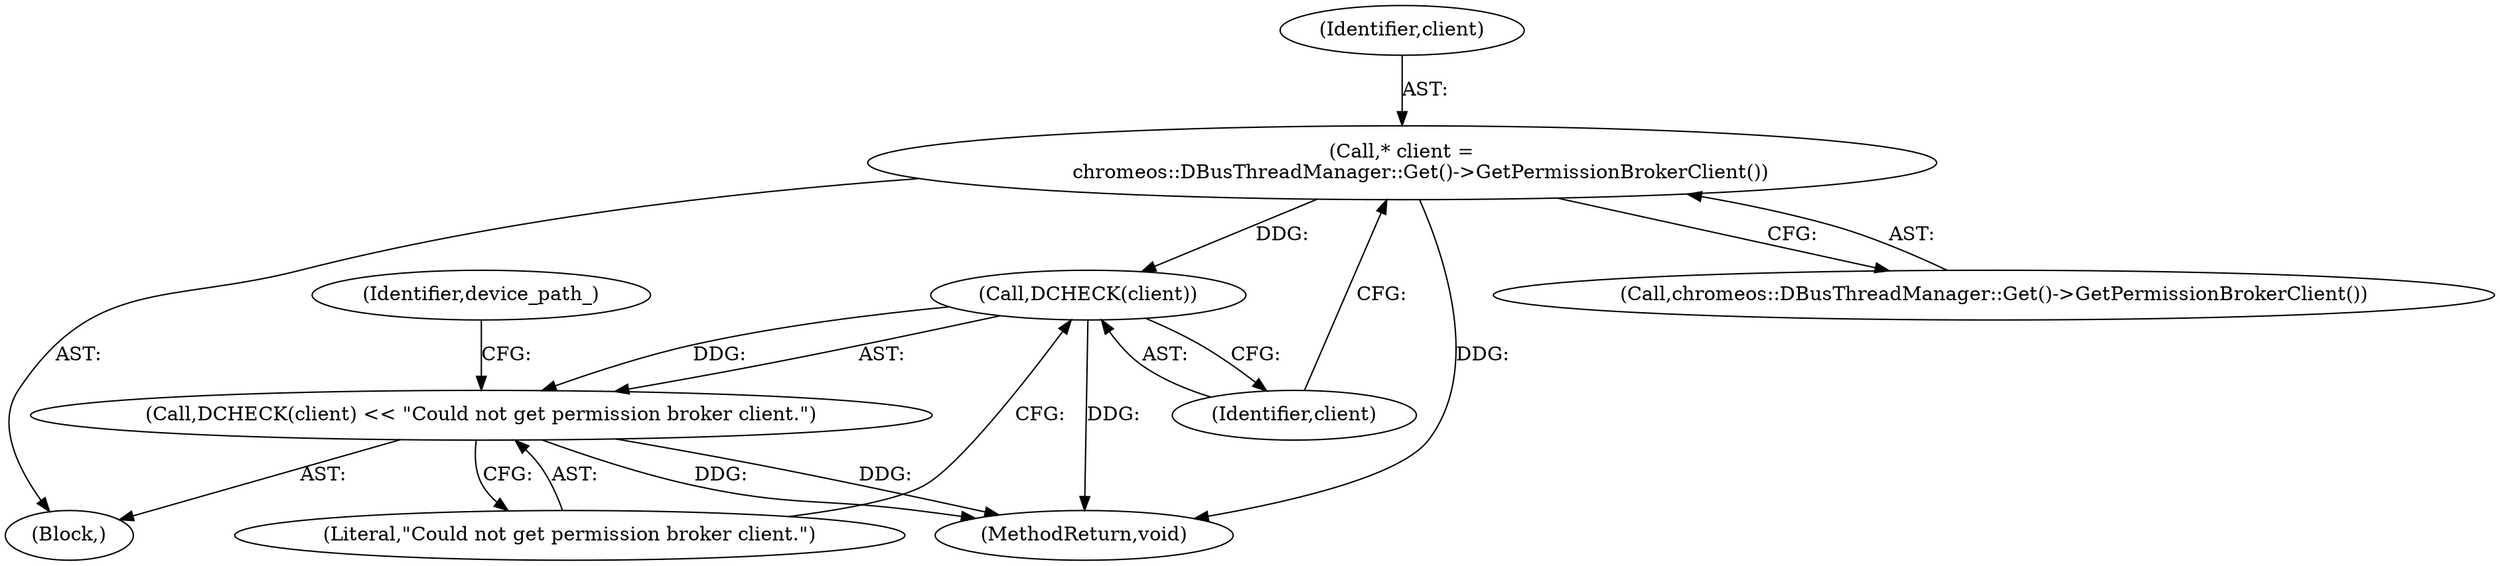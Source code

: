 digraph "1_Chrome_0ebe983f1cfdd383a4954127f564b83a4fe4992f_1@API" {
"1000105" [label="(Call,* client =\n      chromeos::DBusThreadManager::Get()->GetPermissionBrokerClient())"];
"1000109" [label="(Call,DCHECK(client))"];
"1000108" [label="(Call,DCHECK(client) << \"Could not get permission broker client.\")"];
"1000105" [label="(Call,* client =\n      chromeos::DBusThreadManager::Get()->GetPermissionBrokerClient())"];
"1000110" [label="(Identifier,client)"];
"1000103" [label="(Block,)"];
"1000111" [label="(Literal,\"Could not get permission broker client.\")"];
"1000109" [label="(Call,DCHECK(client))"];
"1000107" [label="(Call,chromeos::DBusThreadManager::Get()->GetPermissionBrokerClient())"];
"1000120" [label="(MethodReturn,void)"];
"1000113" [label="(Identifier,device_path_)"];
"1000106" [label="(Identifier,client)"];
"1000108" [label="(Call,DCHECK(client) << \"Could not get permission broker client.\")"];
"1000105" -> "1000103"  [label="AST: "];
"1000105" -> "1000107"  [label="CFG: "];
"1000106" -> "1000105"  [label="AST: "];
"1000107" -> "1000105"  [label="AST: "];
"1000110" -> "1000105"  [label="CFG: "];
"1000105" -> "1000120"  [label="DDG: "];
"1000105" -> "1000109"  [label="DDG: "];
"1000109" -> "1000108"  [label="AST: "];
"1000109" -> "1000110"  [label="CFG: "];
"1000110" -> "1000109"  [label="AST: "];
"1000111" -> "1000109"  [label="CFG: "];
"1000109" -> "1000120"  [label="DDG: "];
"1000109" -> "1000108"  [label="DDG: "];
"1000108" -> "1000103"  [label="AST: "];
"1000108" -> "1000111"  [label="CFG: "];
"1000111" -> "1000108"  [label="AST: "];
"1000113" -> "1000108"  [label="CFG: "];
"1000108" -> "1000120"  [label="DDG: "];
"1000108" -> "1000120"  [label="DDG: "];
}
